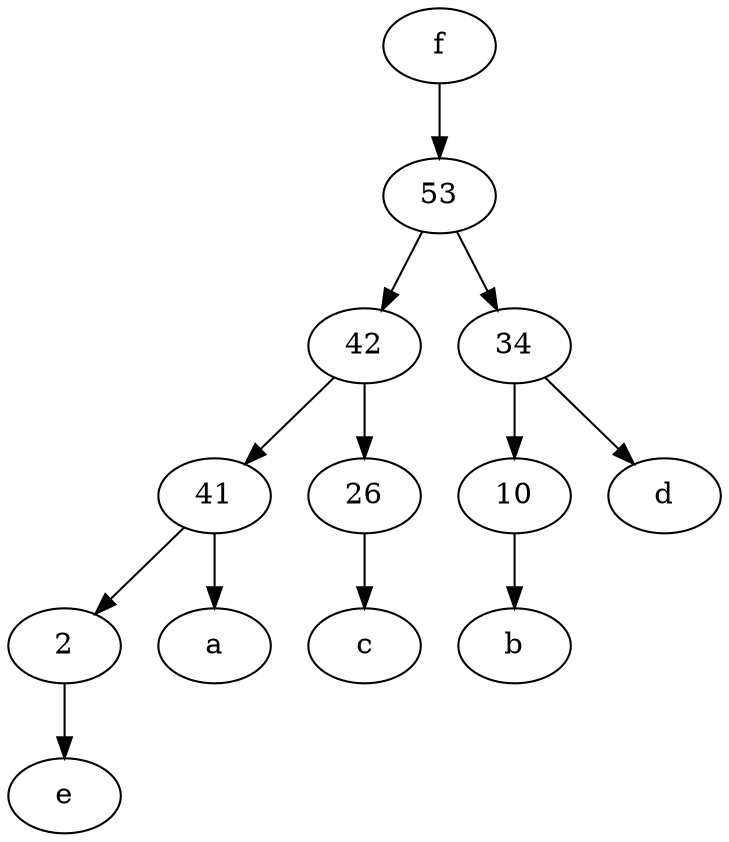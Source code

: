 digraph  {
	41;
	26;
	42;
	34;
	2;
	53;
	10;
	f [pos="15,45!"];
	10 -> b;
	53 -> 34;
	34 -> 10;
	42 -> 26;
	42 -> 41;
	41 -> 2;
	f -> 53;
	53 -> 42;
	34 -> d;
	41 -> a;
	2 -> e;
	26 -> c;

	}